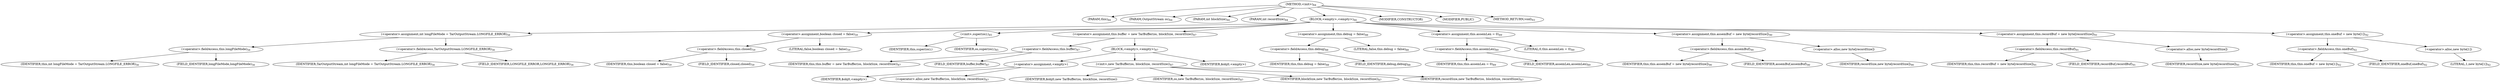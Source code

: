 digraph "&lt;init&gt;" {  
"169" [label = <(METHOD,&lt;init&gt;)<SUB>84</SUB>> ]
"8" [label = <(PARAM,this)<SUB>84</SUB>> ]
"170" [label = <(PARAM,OutputStream os)<SUB>84</SUB>> ]
"171" [label = <(PARAM,int blockSize)<SUB>84</SUB>> ]
"172" [label = <(PARAM,int recordSize)<SUB>84</SUB>> ]
"173" [label = <(BLOCK,&lt;empty&gt;,&lt;empty&gt;)<SUB>84</SUB>> ]
"174" [label = <(&lt;operator&gt;.assignment,int longFileMode = TarOutputStream.LONGFILE_ERROR)<SUB>56</SUB>> ]
"175" [label = <(&lt;operator&gt;.fieldAccess,this.longFileMode)<SUB>56</SUB>> ]
"176" [label = <(IDENTIFIER,this,int longFileMode = TarOutputStream.LONGFILE_ERROR)<SUB>56</SUB>> ]
"177" [label = <(FIELD_IDENTIFIER,longFileMode,longFileMode)<SUB>56</SUB>> ]
"178" [label = <(&lt;operator&gt;.fieldAccess,TarOutputStream.LONGFILE_ERROR)<SUB>56</SUB>> ]
"179" [label = <(IDENTIFIER,TarOutputStream,int longFileMode = TarOutputStream.LONGFILE_ERROR)<SUB>56</SUB>> ]
"180" [label = <(FIELD_IDENTIFIER,LONGFILE_ERROR,LONGFILE_ERROR)<SUB>56</SUB>> ]
"181" [label = <(&lt;operator&gt;.assignment,boolean closed = false)<SUB>59</SUB>> ]
"182" [label = <(&lt;operator&gt;.fieldAccess,this.closed)<SUB>59</SUB>> ]
"183" [label = <(IDENTIFIER,this,boolean closed = false)<SUB>59</SUB>> ]
"184" [label = <(FIELD_IDENTIFIER,closed,closed)<SUB>59</SUB>> ]
"185" [label = <(LITERAL,false,boolean closed = false)<SUB>59</SUB>> ]
"186" [label = <(&lt;init&gt;,super(os);)<SUB>85</SUB>> ]
"7" [label = <(IDENTIFIER,this,super(os);)> ]
"187" [label = <(IDENTIFIER,os,super(os);)<SUB>85</SUB>> ]
"188" [label = <(&lt;operator&gt;.assignment,this.buffer = new TarBuffer(os, blockSize, recordSize))<SUB>87</SUB>> ]
"189" [label = <(&lt;operator&gt;.fieldAccess,this.buffer)<SUB>87</SUB>> ]
"9" [label = <(IDENTIFIER,this,this.buffer = new TarBuffer(os, blockSize, recordSize))<SUB>87</SUB>> ]
"190" [label = <(FIELD_IDENTIFIER,buffer,buffer)<SUB>87</SUB>> ]
"191" [label = <(BLOCK,&lt;empty&gt;,&lt;empty&gt;)<SUB>87</SUB>> ]
"192" [label = <(&lt;operator&gt;.assignment,&lt;empty&gt;)> ]
"193" [label = <(IDENTIFIER,$obj0,&lt;empty&gt;)> ]
"194" [label = <(&lt;operator&gt;.alloc,new TarBuffer(os, blockSize, recordSize))<SUB>87</SUB>> ]
"195" [label = <(&lt;init&gt;,new TarBuffer(os, blockSize, recordSize))<SUB>87</SUB>> ]
"196" [label = <(IDENTIFIER,$obj0,new TarBuffer(os, blockSize, recordSize))> ]
"197" [label = <(IDENTIFIER,os,new TarBuffer(os, blockSize, recordSize))<SUB>87</SUB>> ]
"198" [label = <(IDENTIFIER,blockSize,new TarBuffer(os, blockSize, recordSize))<SUB>87</SUB>> ]
"199" [label = <(IDENTIFIER,recordSize,new TarBuffer(os, blockSize, recordSize))<SUB>87</SUB>> ]
"200" [label = <(IDENTIFIER,$obj0,&lt;empty&gt;)> ]
"201" [label = <(&lt;operator&gt;.assignment,this.debug = false)<SUB>88</SUB>> ]
"202" [label = <(&lt;operator&gt;.fieldAccess,this.debug)<SUB>88</SUB>> ]
"10" [label = <(IDENTIFIER,this,this.debug = false)<SUB>88</SUB>> ]
"203" [label = <(FIELD_IDENTIFIER,debug,debug)<SUB>88</SUB>> ]
"204" [label = <(LITERAL,false,this.debug = false)<SUB>88</SUB>> ]
"205" [label = <(&lt;operator&gt;.assignment,this.assemLen = 0)<SUB>89</SUB>> ]
"206" [label = <(&lt;operator&gt;.fieldAccess,this.assemLen)<SUB>89</SUB>> ]
"11" [label = <(IDENTIFIER,this,this.assemLen = 0)<SUB>89</SUB>> ]
"207" [label = <(FIELD_IDENTIFIER,assemLen,assemLen)<SUB>89</SUB>> ]
"208" [label = <(LITERAL,0,this.assemLen = 0)<SUB>89</SUB>> ]
"209" [label = <(&lt;operator&gt;.assignment,this.assemBuf = new byte[recordSize])<SUB>90</SUB>> ]
"210" [label = <(&lt;operator&gt;.fieldAccess,this.assemBuf)<SUB>90</SUB>> ]
"12" [label = <(IDENTIFIER,this,this.assemBuf = new byte[recordSize])<SUB>90</SUB>> ]
"211" [label = <(FIELD_IDENTIFIER,assemBuf,assemBuf)<SUB>90</SUB>> ]
"212" [label = <(&lt;operator&gt;.alloc,new byte[recordSize])> ]
"213" [label = <(IDENTIFIER,recordSize,new byte[recordSize])<SUB>90</SUB>> ]
"214" [label = <(&lt;operator&gt;.assignment,this.recordBuf = new byte[recordSize])<SUB>91</SUB>> ]
"215" [label = <(&lt;operator&gt;.fieldAccess,this.recordBuf)<SUB>91</SUB>> ]
"13" [label = <(IDENTIFIER,this,this.recordBuf = new byte[recordSize])<SUB>91</SUB>> ]
"216" [label = <(FIELD_IDENTIFIER,recordBuf,recordBuf)<SUB>91</SUB>> ]
"217" [label = <(&lt;operator&gt;.alloc,new byte[recordSize])> ]
"218" [label = <(IDENTIFIER,recordSize,new byte[recordSize])<SUB>91</SUB>> ]
"219" [label = <(&lt;operator&gt;.assignment,this.oneBuf = new byte[1])<SUB>92</SUB>> ]
"220" [label = <(&lt;operator&gt;.fieldAccess,this.oneBuf)<SUB>92</SUB>> ]
"14" [label = <(IDENTIFIER,this,this.oneBuf = new byte[1])<SUB>92</SUB>> ]
"221" [label = <(FIELD_IDENTIFIER,oneBuf,oneBuf)<SUB>92</SUB>> ]
"222" [label = <(&lt;operator&gt;.alloc,new byte[1])> ]
"223" [label = <(LITERAL,1,new byte[1])<SUB>92</SUB>> ]
"224" [label = <(MODIFIER,CONSTRUCTOR)> ]
"225" [label = <(MODIFIER,PUBLIC)> ]
"226" [label = <(METHOD_RETURN,void)<SUB>93</SUB>> ]
  "169" -> "8" 
  "169" -> "170" 
  "169" -> "171" 
  "169" -> "172" 
  "169" -> "173" 
  "169" -> "224" 
  "169" -> "225" 
  "169" -> "226" 
  "173" -> "174" 
  "173" -> "181" 
  "173" -> "186" 
  "173" -> "188" 
  "173" -> "201" 
  "173" -> "205" 
  "173" -> "209" 
  "173" -> "214" 
  "173" -> "219" 
  "174" -> "175" 
  "174" -> "178" 
  "175" -> "176" 
  "175" -> "177" 
  "178" -> "179" 
  "178" -> "180" 
  "181" -> "182" 
  "181" -> "185" 
  "182" -> "183" 
  "182" -> "184" 
  "186" -> "7" 
  "186" -> "187" 
  "188" -> "189" 
  "188" -> "191" 
  "189" -> "9" 
  "189" -> "190" 
  "191" -> "192" 
  "191" -> "195" 
  "191" -> "200" 
  "192" -> "193" 
  "192" -> "194" 
  "195" -> "196" 
  "195" -> "197" 
  "195" -> "198" 
  "195" -> "199" 
  "201" -> "202" 
  "201" -> "204" 
  "202" -> "10" 
  "202" -> "203" 
  "205" -> "206" 
  "205" -> "208" 
  "206" -> "11" 
  "206" -> "207" 
  "209" -> "210" 
  "209" -> "212" 
  "210" -> "12" 
  "210" -> "211" 
  "212" -> "213" 
  "214" -> "215" 
  "214" -> "217" 
  "215" -> "13" 
  "215" -> "216" 
  "217" -> "218" 
  "219" -> "220" 
  "219" -> "222" 
  "220" -> "14" 
  "220" -> "221" 
  "222" -> "223" 
}
